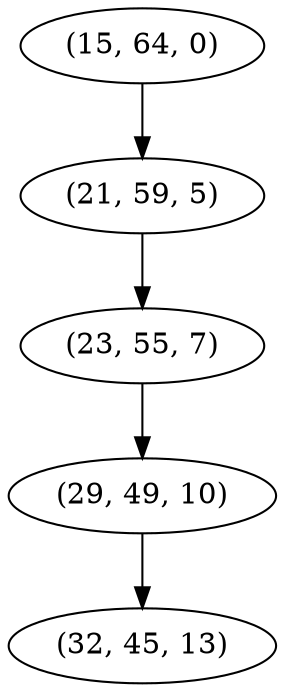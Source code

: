 digraph tree {
    "(15, 64, 0)";
    "(21, 59, 5)";
    "(23, 55, 7)";
    "(29, 49, 10)";
    "(32, 45, 13)";
    "(15, 64, 0)" -> "(21, 59, 5)";
    "(21, 59, 5)" -> "(23, 55, 7)";
    "(23, 55, 7)" -> "(29, 49, 10)";
    "(29, 49, 10)" -> "(32, 45, 13)";
}
